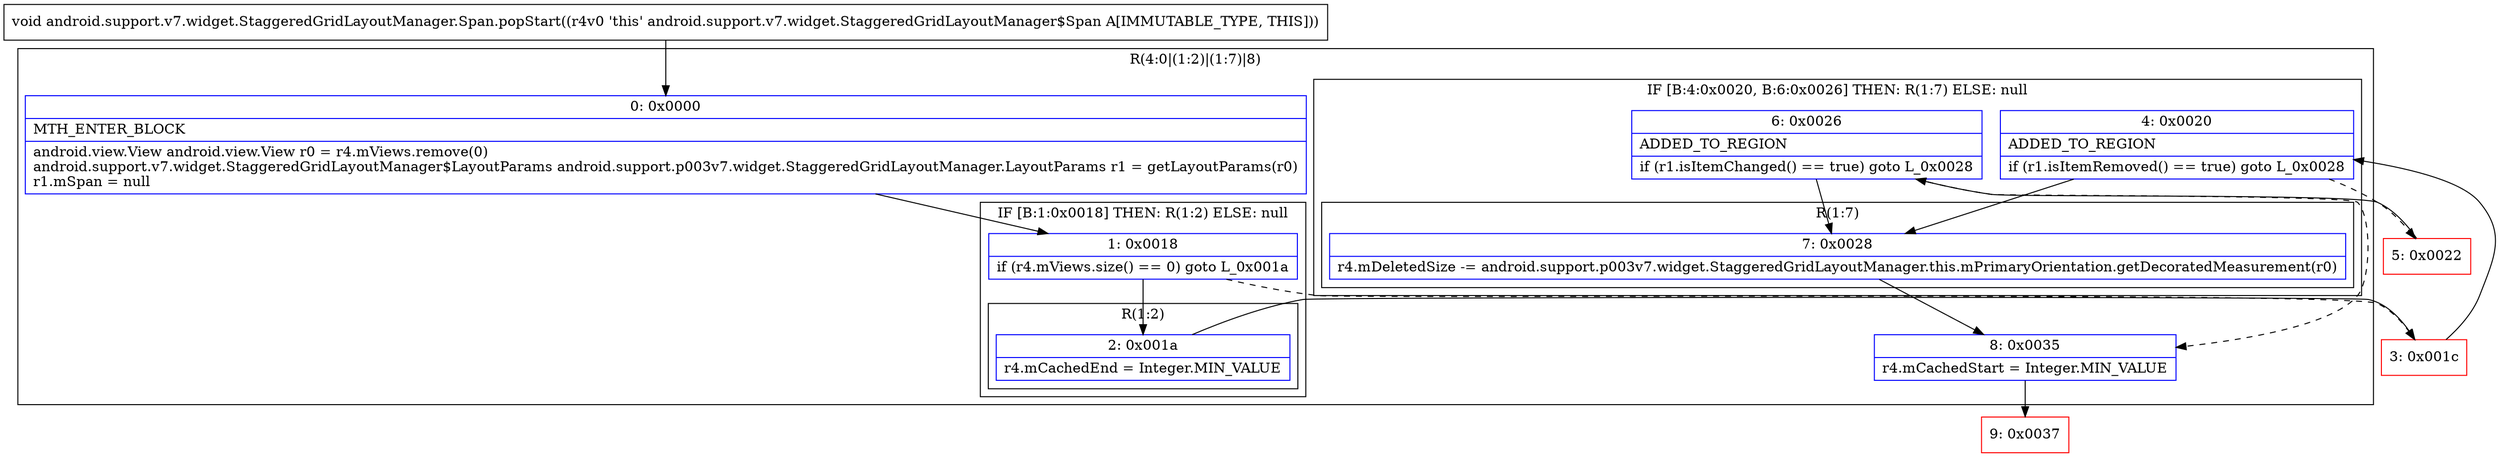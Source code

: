 digraph "CFG forandroid.support.v7.widget.StaggeredGridLayoutManager.Span.popStart()V" {
subgraph cluster_Region_689032744 {
label = "R(4:0|(1:2)|(1:7)|8)";
node [shape=record,color=blue];
Node_0 [shape=record,label="{0\:\ 0x0000|MTH_ENTER_BLOCK\l|android.view.View android.view.View r0 = r4.mViews.remove(0)\landroid.support.v7.widget.StaggeredGridLayoutManager$LayoutParams android.support.p003v7.widget.StaggeredGridLayoutManager.LayoutParams r1 = getLayoutParams(r0)\lr1.mSpan = null\l}"];
subgraph cluster_IfRegion_1159187876 {
label = "IF [B:1:0x0018] THEN: R(1:2) ELSE: null";
node [shape=record,color=blue];
Node_1 [shape=record,label="{1\:\ 0x0018|if (r4.mViews.size() == 0) goto L_0x001a\l}"];
subgraph cluster_Region_5583584 {
label = "R(1:2)";
node [shape=record,color=blue];
Node_2 [shape=record,label="{2\:\ 0x001a|r4.mCachedEnd = Integer.MIN_VALUE\l}"];
}
}
subgraph cluster_IfRegion_852082740 {
label = "IF [B:4:0x0020, B:6:0x0026] THEN: R(1:7) ELSE: null";
node [shape=record,color=blue];
Node_4 [shape=record,label="{4\:\ 0x0020|ADDED_TO_REGION\l|if (r1.isItemRemoved() == true) goto L_0x0028\l}"];
Node_6 [shape=record,label="{6\:\ 0x0026|ADDED_TO_REGION\l|if (r1.isItemChanged() == true) goto L_0x0028\l}"];
subgraph cluster_Region_1471998119 {
label = "R(1:7)";
node [shape=record,color=blue];
Node_7 [shape=record,label="{7\:\ 0x0028|r4.mDeletedSize \-= android.support.p003v7.widget.StaggeredGridLayoutManager.this.mPrimaryOrientation.getDecoratedMeasurement(r0)\l}"];
}
}
Node_8 [shape=record,label="{8\:\ 0x0035|r4.mCachedStart = Integer.MIN_VALUE\l}"];
}
Node_3 [shape=record,color=red,label="{3\:\ 0x001c}"];
Node_5 [shape=record,color=red,label="{5\:\ 0x0022}"];
Node_9 [shape=record,color=red,label="{9\:\ 0x0037}"];
MethodNode[shape=record,label="{void android.support.v7.widget.StaggeredGridLayoutManager.Span.popStart((r4v0 'this' android.support.v7.widget.StaggeredGridLayoutManager$Span A[IMMUTABLE_TYPE, THIS])) }"];
MethodNode -> Node_0;
Node_0 -> Node_1;
Node_1 -> Node_2;
Node_1 -> Node_3[style=dashed];
Node_2 -> Node_3;
Node_4 -> Node_5[style=dashed];
Node_4 -> Node_7;
Node_6 -> Node_7;
Node_6 -> Node_8[style=dashed];
Node_7 -> Node_8;
Node_8 -> Node_9;
Node_3 -> Node_4;
Node_5 -> Node_6;
}

